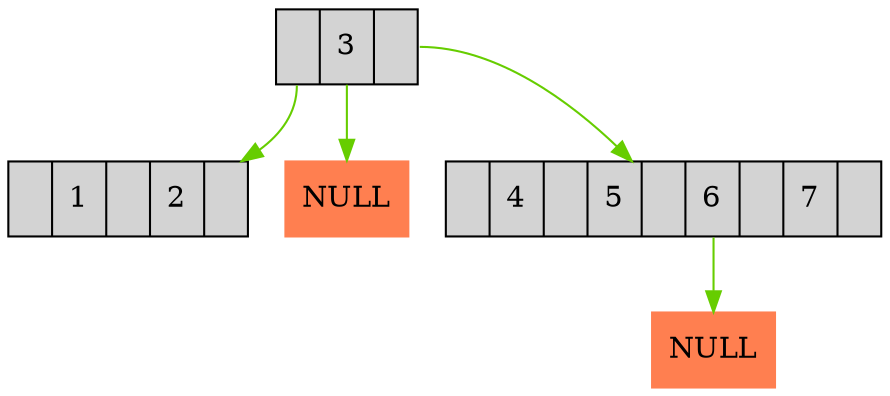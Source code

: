 digraph G {node[shape=record, style=filled]; edge[color=chartreuse3];

Nodo0[label="<P0>|3|<P1>"];
Nodo0:3->Node_3_det_null 
 Node_3_det_null[shape=box,color=coral,label="NULL"];


Nodo1[label="<P0>|<1>1|<P1>|<2>2|<P2>"];
Nodo0:P0-> Nodo1;
Nodo2[label="<P0>|<4>4|<P1>|<5>5|<P2>|<6>6|<P3>|<7>7|<P4>"];
Nodo0:P1-> Nodo2;
Nodo2:6->Node_6_det_null 
 Node_6_det_null[shape=box,color=coral,label="NULL"];



}
